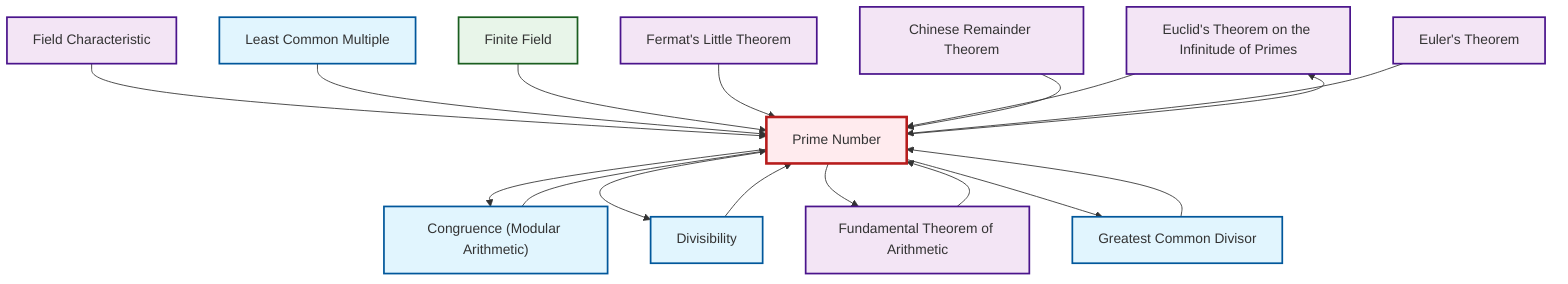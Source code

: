 graph TD
    classDef definition fill:#e1f5fe,stroke:#01579b,stroke-width:2px
    classDef theorem fill:#f3e5f5,stroke:#4a148c,stroke-width:2px
    classDef axiom fill:#fff3e0,stroke:#e65100,stroke-width:2px
    classDef example fill:#e8f5e9,stroke:#1b5e20,stroke-width:2px
    classDef current fill:#ffebee,stroke:#b71c1c,stroke-width:3px
    thm-euclid-infinitude-primes["Euclid's Theorem on the Infinitude of Primes"]:::theorem
    thm-field-characteristic["Field Characteristic"]:::theorem
    def-lcm["Least Common Multiple"]:::definition
    thm-fermat-little["Fermat's Little Theorem"]:::theorem
    def-congruence["Congruence (Modular Arithmetic)"]:::definition
    ex-finite-field["Finite Field"]:::example
    thm-fundamental-arithmetic["Fundamental Theorem of Arithmetic"]:::theorem
    thm-chinese-remainder["Chinese Remainder Theorem"]:::theorem
    def-prime["Prime Number"]:::definition
    thm-euler["Euler's Theorem"]:::theorem
    def-divisibility["Divisibility"]:::definition
    def-gcd["Greatest Common Divisor"]:::definition
    def-prime --> def-congruence
    thm-field-characteristic --> def-prime
    def-lcm --> def-prime
    def-congruence --> def-prime
    def-prime --> thm-euclid-infinitude-primes
    ex-finite-field --> def-prime
    def-prime --> def-divisibility
    thm-fermat-little --> def-prime
    thm-euclid-infinitude-primes --> def-prime
    def-divisibility --> def-prime
    thm-fundamental-arithmetic --> def-prime
    def-gcd --> def-prime
    def-prime --> thm-fundamental-arithmetic
    thm-chinese-remainder --> def-prime
    def-prime --> def-gcd
    thm-euler --> def-prime
    class def-prime current